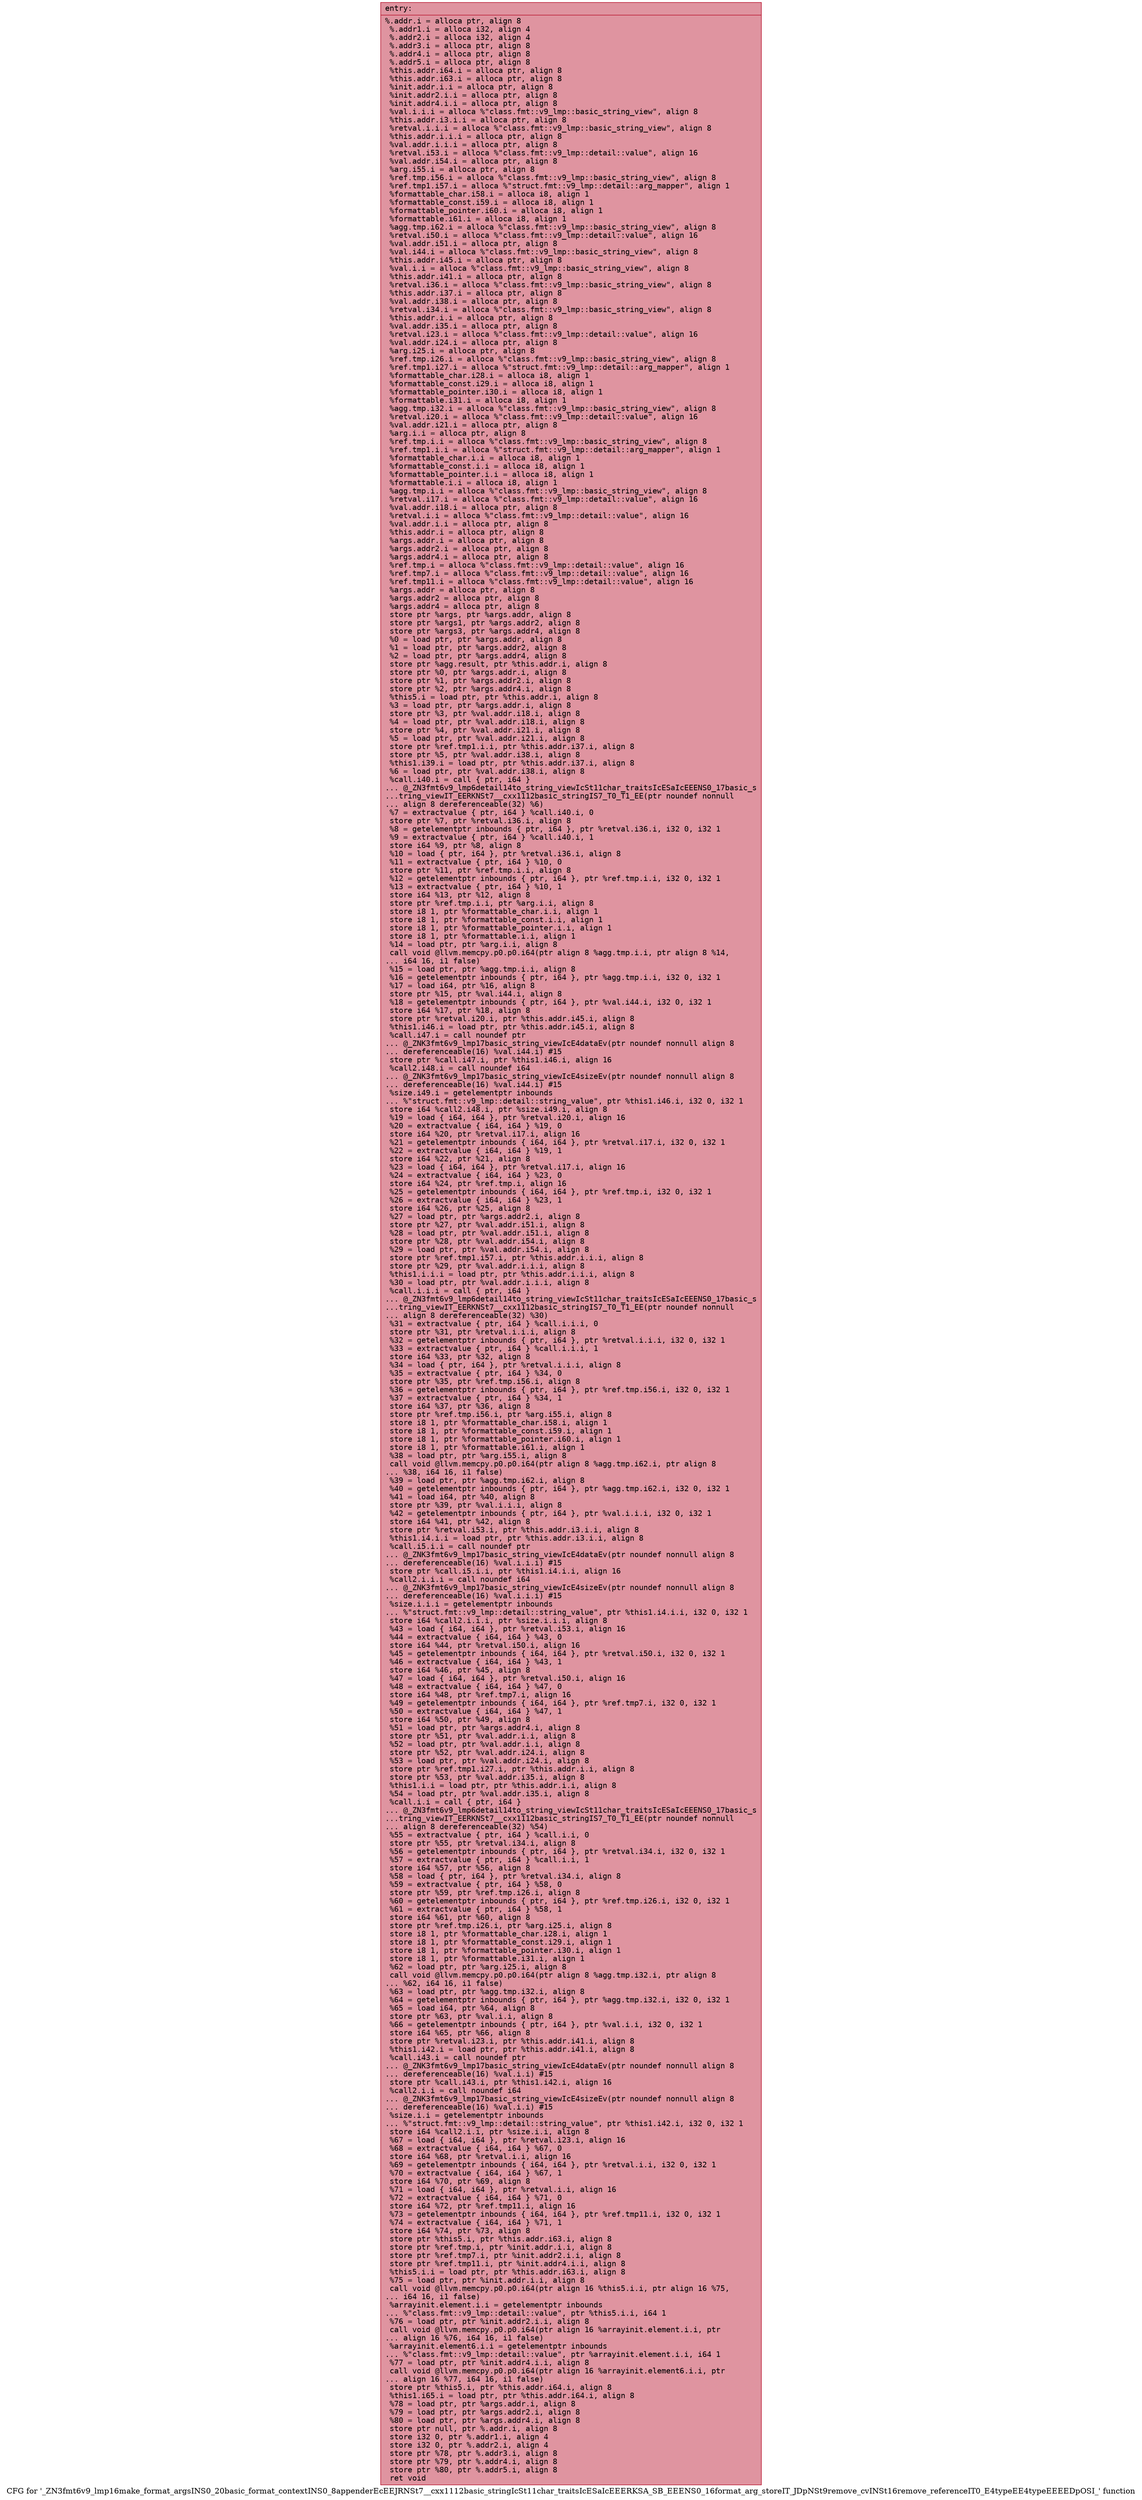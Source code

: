 digraph "CFG for '_ZN3fmt6v9_lmp16make_format_argsINS0_20basic_format_contextINS0_8appenderEcEEJRNSt7__cxx1112basic_stringIcSt11char_traitsIcESaIcEEERKSA_SB_EEENS0_16format_arg_storeIT_JDpNSt9remove_cvINSt16remove_referenceIT0_E4typeEE4typeEEEEDpOSI_' function" {
	label="CFG for '_ZN3fmt6v9_lmp16make_format_argsINS0_20basic_format_contextINS0_8appenderEcEEJRNSt7__cxx1112basic_stringIcSt11char_traitsIcESaIcEEERKSA_SB_EEENS0_16format_arg_storeIT_JDpNSt9remove_cvINSt16remove_referenceIT0_E4typeEE4typeEEEEDpOSI_' function";

	Node0x558e60bd8520 [shape=record,color="#b70d28ff", style=filled, fillcolor="#b70d2870" fontname="Courier",label="{entry:\l|  %.addr.i = alloca ptr, align 8\l  %.addr1.i = alloca i32, align 4\l  %.addr2.i = alloca i32, align 4\l  %.addr3.i = alloca ptr, align 8\l  %.addr4.i = alloca ptr, align 8\l  %.addr5.i = alloca ptr, align 8\l  %this.addr.i64.i = alloca ptr, align 8\l  %this.addr.i63.i = alloca ptr, align 8\l  %init.addr.i.i = alloca ptr, align 8\l  %init.addr2.i.i = alloca ptr, align 8\l  %init.addr4.i.i = alloca ptr, align 8\l  %val.i.i.i = alloca %\"class.fmt::v9_lmp::basic_string_view\", align 8\l  %this.addr.i3.i.i = alloca ptr, align 8\l  %retval.i.i.i = alloca %\"class.fmt::v9_lmp::basic_string_view\", align 8\l  %this.addr.i.i.i = alloca ptr, align 8\l  %val.addr.i.i.i = alloca ptr, align 8\l  %retval.i53.i = alloca %\"class.fmt::v9_lmp::detail::value\", align 16\l  %val.addr.i54.i = alloca ptr, align 8\l  %arg.i55.i = alloca ptr, align 8\l  %ref.tmp.i56.i = alloca %\"class.fmt::v9_lmp::basic_string_view\", align 8\l  %ref.tmp1.i57.i = alloca %\"struct.fmt::v9_lmp::detail::arg_mapper\", align 1\l  %formattable_char.i58.i = alloca i8, align 1\l  %formattable_const.i59.i = alloca i8, align 1\l  %formattable_pointer.i60.i = alloca i8, align 1\l  %formattable.i61.i = alloca i8, align 1\l  %agg.tmp.i62.i = alloca %\"class.fmt::v9_lmp::basic_string_view\", align 8\l  %retval.i50.i = alloca %\"class.fmt::v9_lmp::detail::value\", align 16\l  %val.addr.i51.i = alloca ptr, align 8\l  %val.i44.i = alloca %\"class.fmt::v9_lmp::basic_string_view\", align 8\l  %this.addr.i45.i = alloca ptr, align 8\l  %val.i.i = alloca %\"class.fmt::v9_lmp::basic_string_view\", align 8\l  %this.addr.i41.i = alloca ptr, align 8\l  %retval.i36.i = alloca %\"class.fmt::v9_lmp::basic_string_view\", align 8\l  %this.addr.i37.i = alloca ptr, align 8\l  %val.addr.i38.i = alloca ptr, align 8\l  %retval.i34.i = alloca %\"class.fmt::v9_lmp::basic_string_view\", align 8\l  %this.addr.i.i = alloca ptr, align 8\l  %val.addr.i35.i = alloca ptr, align 8\l  %retval.i23.i = alloca %\"class.fmt::v9_lmp::detail::value\", align 16\l  %val.addr.i24.i = alloca ptr, align 8\l  %arg.i25.i = alloca ptr, align 8\l  %ref.tmp.i26.i = alloca %\"class.fmt::v9_lmp::basic_string_view\", align 8\l  %ref.tmp1.i27.i = alloca %\"struct.fmt::v9_lmp::detail::arg_mapper\", align 1\l  %formattable_char.i28.i = alloca i8, align 1\l  %formattable_const.i29.i = alloca i8, align 1\l  %formattable_pointer.i30.i = alloca i8, align 1\l  %formattable.i31.i = alloca i8, align 1\l  %agg.tmp.i32.i = alloca %\"class.fmt::v9_lmp::basic_string_view\", align 8\l  %retval.i20.i = alloca %\"class.fmt::v9_lmp::detail::value\", align 16\l  %val.addr.i21.i = alloca ptr, align 8\l  %arg.i.i = alloca ptr, align 8\l  %ref.tmp.i.i = alloca %\"class.fmt::v9_lmp::basic_string_view\", align 8\l  %ref.tmp1.i.i = alloca %\"struct.fmt::v9_lmp::detail::arg_mapper\", align 1\l  %formattable_char.i.i = alloca i8, align 1\l  %formattable_const.i.i = alloca i8, align 1\l  %formattable_pointer.i.i = alloca i8, align 1\l  %formattable.i.i = alloca i8, align 1\l  %agg.tmp.i.i = alloca %\"class.fmt::v9_lmp::basic_string_view\", align 8\l  %retval.i17.i = alloca %\"class.fmt::v9_lmp::detail::value\", align 16\l  %val.addr.i18.i = alloca ptr, align 8\l  %retval.i.i = alloca %\"class.fmt::v9_lmp::detail::value\", align 16\l  %val.addr.i.i = alloca ptr, align 8\l  %this.addr.i = alloca ptr, align 8\l  %args.addr.i = alloca ptr, align 8\l  %args.addr2.i = alloca ptr, align 8\l  %args.addr4.i = alloca ptr, align 8\l  %ref.tmp.i = alloca %\"class.fmt::v9_lmp::detail::value\", align 16\l  %ref.tmp7.i = alloca %\"class.fmt::v9_lmp::detail::value\", align 16\l  %ref.tmp11.i = alloca %\"class.fmt::v9_lmp::detail::value\", align 16\l  %args.addr = alloca ptr, align 8\l  %args.addr2 = alloca ptr, align 8\l  %args.addr4 = alloca ptr, align 8\l  store ptr %args, ptr %args.addr, align 8\l  store ptr %args1, ptr %args.addr2, align 8\l  store ptr %args3, ptr %args.addr4, align 8\l  %0 = load ptr, ptr %args.addr, align 8\l  %1 = load ptr, ptr %args.addr2, align 8\l  %2 = load ptr, ptr %args.addr4, align 8\l  store ptr %agg.result, ptr %this.addr.i, align 8\l  store ptr %0, ptr %args.addr.i, align 8\l  store ptr %1, ptr %args.addr2.i, align 8\l  store ptr %2, ptr %args.addr4.i, align 8\l  %this5.i = load ptr, ptr %this.addr.i, align 8\l  %3 = load ptr, ptr %args.addr.i, align 8\l  store ptr %3, ptr %val.addr.i18.i, align 8\l  %4 = load ptr, ptr %val.addr.i18.i, align 8\l  store ptr %4, ptr %val.addr.i21.i, align 8\l  %5 = load ptr, ptr %val.addr.i21.i, align 8\l  store ptr %ref.tmp1.i.i, ptr %this.addr.i37.i, align 8\l  store ptr %5, ptr %val.addr.i38.i, align 8\l  %this1.i39.i = load ptr, ptr %this.addr.i37.i, align 8\l  %6 = load ptr, ptr %val.addr.i38.i, align 8\l  %call.i40.i = call \{ ptr, i64 \}\l... @_ZN3fmt6v9_lmp6detail14to_string_viewIcSt11char_traitsIcESaIcEEENS0_17basic_s\l...tring_viewIT_EERKNSt7__cxx1112basic_stringIS7_T0_T1_EE(ptr noundef nonnull\l... align 8 dereferenceable(32) %6)\l  %7 = extractvalue \{ ptr, i64 \} %call.i40.i, 0\l  store ptr %7, ptr %retval.i36.i, align 8\l  %8 = getelementptr inbounds \{ ptr, i64 \}, ptr %retval.i36.i, i32 0, i32 1\l  %9 = extractvalue \{ ptr, i64 \} %call.i40.i, 1\l  store i64 %9, ptr %8, align 8\l  %10 = load \{ ptr, i64 \}, ptr %retval.i36.i, align 8\l  %11 = extractvalue \{ ptr, i64 \} %10, 0\l  store ptr %11, ptr %ref.tmp.i.i, align 8\l  %12 = getelementptr inbounds \{ ptr, i64 \}, ptr %ref.tmp.i.i, i32 0, i32 1\l  %13 = extractvalue \{ ptr, i64 \} %10, 1\l  store i64 %13, ptr %12, align 8\l  store ptr %ref.tmp.i.i, ptr %arg.i.i, align 8\l  store i8 1, ptr %formattable_char.i.i, align 1\l  store i8 1, ptr %formattable_const.i.i, align 1\l  store i8 1, ptr %formattable_pointer.i.i, align 1\l  store i8 1, ptr %formattable.i.i, align 1\l  %14 = load ptr, ptr %arg.i.i, align 8\l  call void @llvm.memcpy.p0.p0.i64(ptr align 8 %agg.tmp.i.i, ptr align 8 %14,\l... i64 16, i1 false)\l  %15 = load ptr, ptr %agg.tmp.i.i, align 8\l  %16 = getelementptr inbounds \{ ptr, i64 \}, ptr %agg.tmp.i.i, i32 0, i32 1\l  %17 = load i64, ptr %16, align 8\l  store ptr %15, ptr %val.i44.i, align 8\l  %18 = getelementptr inbounds \{ ptr, i64 \}, ptr %val.i44.i, i32 0, i32 1\l  store i64 %17, ptr %18, align 8\l  store ptr %retval.i20.i, ptr %this.addr.i45.i, align 8\l  %this1.i46.i = load ptr, ptr %this.addr.i45.i, align 8\l  %call.i47.i = call noundef ptr\l... @_ZNK3fmt6v9_lmp17basic_string_viewIcE4dataEv(ptr noundef nonnull align 8\l... dereferenceable(16) %val.i44.i) #15\l  store ptr %call.i47.i, ptr %this1.i46.i, align 16\l  %call2.i48.i = call noundef i64\l... @_ZNK3fmt6v9_lmp17basic_string_viewIcE4sizeEv(ptr noundef nonnull align 8\l... dereferenceable(16) %val.i44.i) #15\l  %size.i49.i = getelementptr inbounds\l... %\"struct.fmt::v9_lmp::detail::string_value\", ptr %this1.i46.i, i32 0, i32 1\l  store i64 %call2.i48.i, ptr %size.i49.i, align 8\l  %19 = load \{ i64, i64 \}, ptr %retval.i20.i, align 16\l  %20 = extractvalue \{ i64, i64 \} %19, 0\l  store i64 %20, ptr %retval.i17.i, align 16\l  %21 = getelementptr inbounds \{ i64, i64 \}, ptr %retval.i17.i, i32 0, i32 1\l  %22 = extractvalue \{ i64, i64 \} %19, 1\l  store i64 %22, ptr %21, align 8\l  %23 = load \{ i64, i64 \}, ptr %retval.i17.i, align 16\l  %24 = extractvalue \{ i64, i64 \} %23, 0\l  store i64 %24, ptr %ref.tmp.i, align 16\l  %25 = getelementptr inbounds \{ i64, i64 \}, ptr %ref.tmp.i, i32 0, i32 1\l  %26 = extractvalue \{ i64, i64 \} %23, 1\l  store i64 %26, ptr %25, align 8\l  %27 = load ptr, ptr %args.addr2.i, align 8\l  store ptr %27, ptr %val.addr.i51.i, align 8\l  %28 = load ptr, ptr %val.addr.i51.i, align 8\l  store ptr %28, ptr %val.addr.i54.i, align 8\l  %29 = load ptr, ptr %val.addr.i54.i, align 8\l  store ptr %ref.tmp1.i57.i, ptr %this.addr.i.i.i, align 8\l  store ptr %29, ptr %val.addr.i.i.i, align 8\l  %this1.i.i.i = load ptr, ptr %this.addr.i.i.i, align 8\l  %30 = load ptr, ptr %val.addr.i.i.i, align 8\l  %call.i.i.i = call \{ ptr, i64 \}\l... @_ZN3fmt6v9_lmp6detail14to_string_viewIcSt11char_traitsIcESaIcEEENS0_17basic_s\l...tring_viewIT_EERKNSt7__cxx1112basic_stringIS7_T0_T1_EE(ptr noundef nonnull\l... align 8 dereferenceable(32) %30)\l  %31 = extractvalue \{ ptr, i64 \} %call.i.i.i, 0\l  store ptr %31, ptr %retval.i.i.i, align 8\l  %32 = getelementptr inbounds \{ ptr, i64 \}, ptr %retval.i.i.i, i32 0, i32 1\l  %33 = extractvalue \{ ptr, i64 \} %call.i.i.i, 1\l  store i64 %33, ptr %32, align 8\l  %34 = load \{ ptr, i64 \}, ptr %retval.i.i.i, align 8\l  %35 = extractvalue \{ ptr, i64 \} %34, 0\l  store ptr %35, ptr %ref.tmp.i56.i, align 8\l  %36 = getelementptr inbounds \{ ptr, i64 \}, ptr %ref.tmp.i56.i, i32 0, i32 1\l  %37 = extractvalue \{ ptr, i64 \} %34, 1\l  store i64 %37, ptr %36, align 8\l  store ptr %ref.tmp.i56.i, ptr %arg.i55.i, align 8\l  store i8 1, ptr %formattable_char.i58.i, align 1\l  store i8 1, ptr %formattable_const.i59.i, align 1\l  store i8 1, ptr %formattable_pointer.i60.i, align 1\l  store i8 1, ptr %formattable.i61.i, align 1\l  %38 = load ptr, ptr %arg.i55.i, align 8\l  call void @llvm.memcpy.p0.p0.i64(ptr align 8 %agg.tmp.i62.i, ptr align 8\l... %38, i64 16, i1 false)\l  %39 = load ptr, ptr %agg.tmp.i62.i, align 8\l  %40 = getelementptr inbounds \{ ptr, i64 \}, ptr %agg.tmp.i62.i, i32 0, i32 1\l  %41 = load i64, ptr %40, align 8\l  store ptr %39, ptr %val.i.i.i, align 8\l  %42 = getelementptr inbounds \{ ptr, i64 \}, ptr %val.i.i.i, i32 0, i32 1\l  store i64 %41, ptr %42, align 8\l  store ptr %retval.i53.i, ptr %this.addr.i3.i.i, align 8\l  %this1.i4.i.i = load ptr, ptr %this.addr.i3.i.i, align 8\l  %call.i5.i.i = call noundef ptr\l... @_ZNK3fmt6v9_lmp17basic_string_viewIcE4dataEv(ptr noundef nonnull align 8\l... dereferenceable(16) %val.i.i.i) #15\l  store ptr %call.i5.i.i, ptr %this1.i4.i.i, align 16\l  %call2.i.i.i = call noundef i64\l... @_ZNK3fmt6v9_lmp17basic_string_viewIcE4sizeEv(ptr noundef nonnull align 8\l... dereferenceable(16) %val.i.i.i) #15\l  %size.i.i.i = getelementptr inbounds\l... %\"struct.fmt::v9_lmp::detail::string_value\", ptr %this1.i4.i.i, i32 0, i32 1\l  store i64 %call2.i.i.i, ptr %size.i.i.i, align 8\l  %43 = load \{ i64, i64 \}, ptr %retval.i53.i, align 16\l  %44 = extractvalue \{ i64, i64 \} %43, 0\l  store i64 %44, ptr %retval.i50.i, align 16\l  %45 = getelementptr inbounds \{ i64, i64 \}, ptr %retval.i50.i, i32 0, i32 1\l  %46 = extractvalue \{ i64, i64 \} %43, 1\l  store i64 %46, ptr %45, align 8\l  %47 = load \{ i64, i64 \}, ptr %retval.i50.i, align 16\l  %48 = extractvalue \{ i64, i64 \} %47, 0\l  store i64 %48, ptr %ref.tmp7.i, align 16\l  %49 = getelementptr inbounds \{ i64, i64 \}, ptr %ref.tmp7.i, i32 0, i32 1\l  %50 = extractvalue \{ i64, i64 \} %47, 1\l  store i64 %50, ptr %49, align 8\l  %51 = load ptr, ptr %args.addr4.i, align 8\l  store ptr %51, ptr %val.addr.i.i, align 8\l  %52 = load ptr, ptr %val.addr.i.i, align 8\l  store ptr %52, ptr %val.addr.i24.i, align 8\l  %53 = load ptr, ptr %val.addr.i24.i, align 8\l  store ptr %ref.tmp1.i27.i, ptr %this.addr.i.i, align 8\l  store ptr %53, ptr %val.addr.i35.i, align 8\l  %this1.i.i = load ptr, ptr %this.addr.i.i, align 8\l  %54 = load ptr, ptr %val.addr.i35.i, align 8\l  %call.i.i = call \{ ptr, i64 \}\l... @_ZN3fmt6v9_lmp6detail14to_string_viewIcSt11char_traitsIcESaIcEEENS0_17basic_s\l...tring_viewIT_EERKNSt7__cxx1112basic_stringIS7_T0_T1_EE(ptr noundef nonnull\l... align 8 dereferenceable(32) %54)\l  %55 = extractvalue \{ ptr, i64 \} %call.i.i, 0\l  store ptr %55, ptr %retval.i34.i, align 8\l  %56 = getelementptr inbounds \{ ptr, i64 \}, ptr %retval.i34.i, i32 0, i32 1\l  %57 = extractvalue \{ ptr, i64 \} %call.i.i, 1\l  store i64 %57, ptr %56, align 8\l  %58 = load \{ ptr, i64 \}, ptr %retval.i34.i, align 8\l  %59 = extractvalue \{ ptr, i64 \} %58, 0\l  store ptr %59, ptr %ref.tmp.i26.i, align 8\l  %60 = getelementptr inbounds \{ ptr, i64 \}, ptr %ref.tmp.i26.i, i32 0, i32 1\l  %61 = extractvalue \{ ptr, i64 \} %58, 1\l  store i64 %61, ptr %60, align 8\l  store ptr %ref.tmp.i26.i, ptr %arg.i25.i, align 8\l  store i8 1, ptr %formattable_char.i28.i, align 1\l  store i8 1, ptr %formattable_const.i29.i, align 1\l  store i8 1, ptr %formattable_pointer.i30.i, align 1\l  store i8 1, ptr %formattable.i31.i, align 1\l  %62 = load ptr, ptr %arg.i25.i, align 8\l  call void @llvm.memcpy.p0.p0.i64(ptr align 8 %agg.tmp.i32.i, ptr align 8\l... %62, i64 16, i1 false)\l  %63 = load ptr, ptr %agg.tmp.i32.i, align 8\l  %64 = getelementptr inbounds \{ ptr, i64 \}, ptr %agg.tmp.i32.i, i32 0, i32 1\l  %65 = load i64, ptr %64, align 8\l  store ptr %63, ptr %val.i.i, align 8\l  %66 = getelementptr inbounds \{ ptr, i64 \}, ptr %val.i.i, i32 0, i32 1\l  store i64 %65, ptr %66, align 8\l  store ptr %retval.i23.i, ptr %this.addr.i41.i, align 8\l  %this1.i42.i = load ptr, ptr %this.addr.i41.i, align 8\l  %call.i43.i = call noundef ptr\l... @_ZNK3fmt6v9_lmp17basic_string_viewIcE4dataEv(ptr noundef nonnull align 8\l... dereferenceable(16) %val.i.i) #15\l  store ptr %call.i43.i, ptr %this1.i42.i, align 16\l  %call2.i.i = call noundef i64\l... @_ZNK3fmt6v9_lmp17basic_string_viewIcE4sizeEv(ptr noundef nonnull align 8\l... dereferenceable(16) %val.i.i) #15\l  %size.i.i = getelementptr inbounds\l... %\"struct.fmt::v9_lmp::detail::string_value\", ptr %this1.i42.i, i32 0, i32 1\l  store i64 %call2.i.i, ptr %size.i.i, align 8\l  %67 = load \{ i64, i64 \}, ptr %retval.i23.i, align 16\l  %68 = extractvalue \{ i64, i64 \} %67, 0\l  store i64 %68, ptr %retval.i.i, align 16\l  %69 = getelementptr inbounds \{ i64, i64 \}, ptr %retval.i.i, i32 0, i32 1\l  %70 = extractvalue \{ i64, i64 \} %67, 1\l  store i64 %70, ptr %69, align 8\l  %71 = load \{ i64, i64 \}, ptr %retval.i.i, align 16\l  %72 = extractvalue \{ i64, i64 \} %71, 0\l  store i64 %72, ptr %ref.tmp11.i, align 16\l  %73 = getelementptr inbounds \{ i64, i64 \}, ptr %ref.tmp11.i, i32 0, i32 1\l  %74 = extractvalue \{ i64, i64 \} %71, 1\l  store i64 %74, ptr %73, align 8\l  store ptr %this5.i, ptr %this.addr.i63.i, align 8\l  store ptr %ref.tmp.i, ptr %init.addr.i.i, align 8\l  store ptr %ref.tmp7.i, ptr %init.addr2.i.i, align 8\l  store ptr %ref.tmp11.i, ptr %init.addr4.i.i, align 8\l  %this5.i.i = load ptr, ptr %this.addr.i63.i, align 8\l  %75 = load ptr, ptr %init.addr.i.i, align 8\l  call void @llvm.memcpy.p0.p0.i64(ptr align 16 %this5.i.i, ptr align 16 %75,\l... i64 16, i1 false)\l  %arrayinit.element.i.i = getelementptr inbounds\l... %\"class.fmt::v9_lmp::detail::value\", ptr %this5.i.i, i64 1\l  %76 = load ptr, ptr %init.addr2.i.i, align 8\l  call void @llvm.memcpy.p0.p0.i64(ptr align 16 %arrayinit.element.i.i, ptr\l... align 16 %76, i64 16, i1 false)\l  %arrayinit.element6.i.i = getelementptr inbounds\l... %\"class.fmt::v9_lmp::detail::value\", ptr %arrayinit.element.i.i, i64 1\l  %77 = load ptr, ptr %init.addr4.i.i, align 8\l  call void @llvm.memcpy.p0.p0.i64(ptr align 16 %arrayinit.element6.i.i, ptr\l... align 16 %77, i64 16, i1 false)\l  store ptr %this5.i, ptr %this.addr.i64.i, align 8\l  %this1.i65.i = load ptr, ptr %this.addr.i64.i, align 8\l  %78 = load ptr, ptr %args.addr.i, align 8\l  %79 = load ptr, ptr %args.addr2.i, align 8\l  %80 = load ptr, ptr %args.addr4.i, align 8\l  store ptr null, ptr %.addr.i, align 8\l  store i32 0, ptr %.addr1.i, align 4\l  store i32 0, ptr %.addr2.i, align 4\l  store ptr %78, ptr %.addr3.i, align 8\l  store ptr %79, ptr %.addr4.i, align 8\l  store ptr %80, ptr %.addr5.i, align 8\l  ret void\l}"];
}
